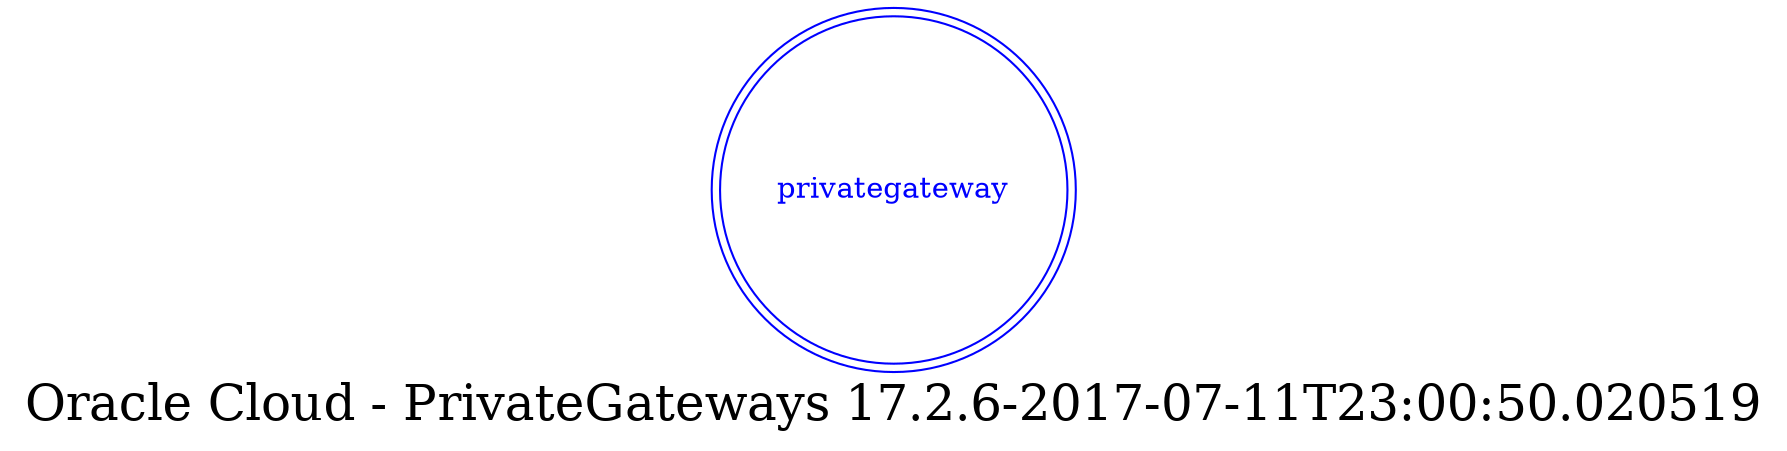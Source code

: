 digraph LexiconGraph {
graph[label="Oracle Cloud - PrivateGateways 17.2.6-2017-07-11T23:00:50.020519", fontsize=24]
splines=true
"privategateway" [color=blue, fontcolor=blue, shape=doublecircle]
}
